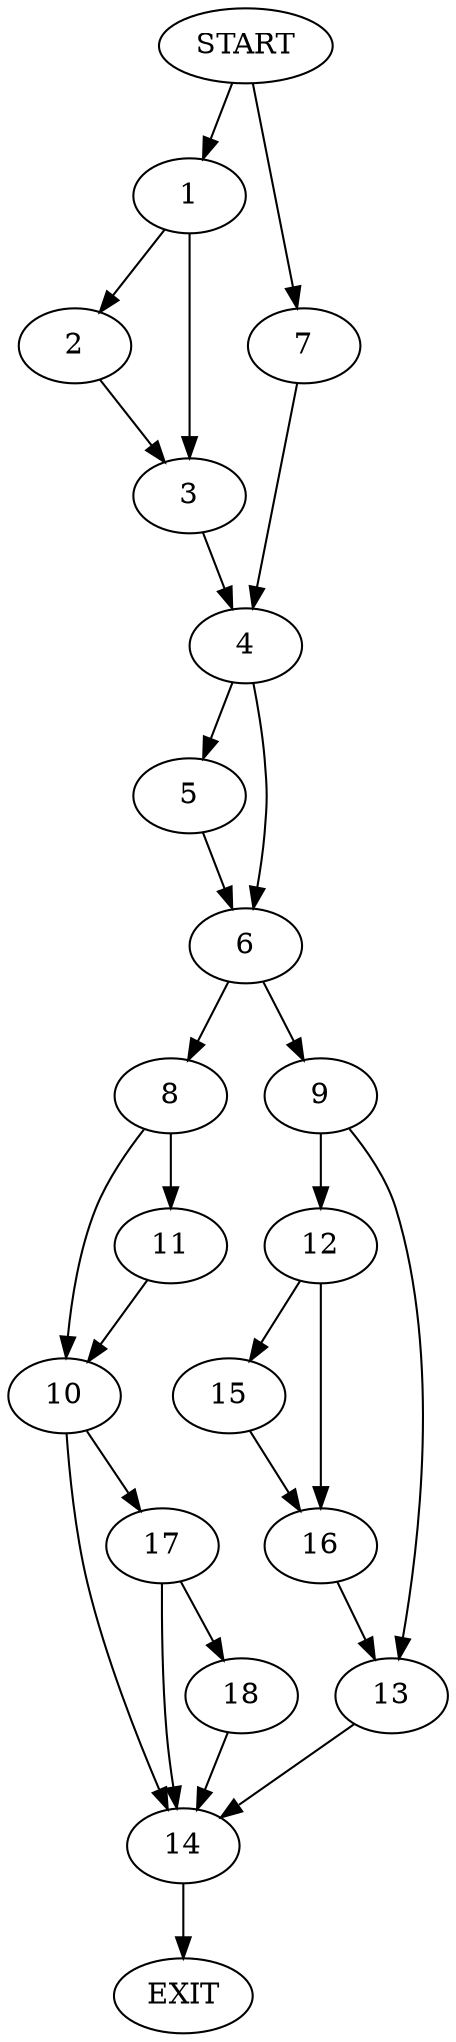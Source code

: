 digraph {
0 [label="START"]
19 [label="EXIT"]
0 -> 1
1 -> 2
1 -> 3
3 -> 4
2 -> 3
4 -> 5
4 -> 6
0 -> 7
7 -> 4
5 -> 6
6 -> 8
6 -> 9
8 -> 10
8 -> 11
9 -> 12
9 -> 13
13 -> 14
12 -> 15
12 -> 16
16 -> 13
15 -> 16
14 -> 19
11 -> 10
10 -> 17
10 -> 14
17 -> 14
17 -> 18
18 -> 14
}
